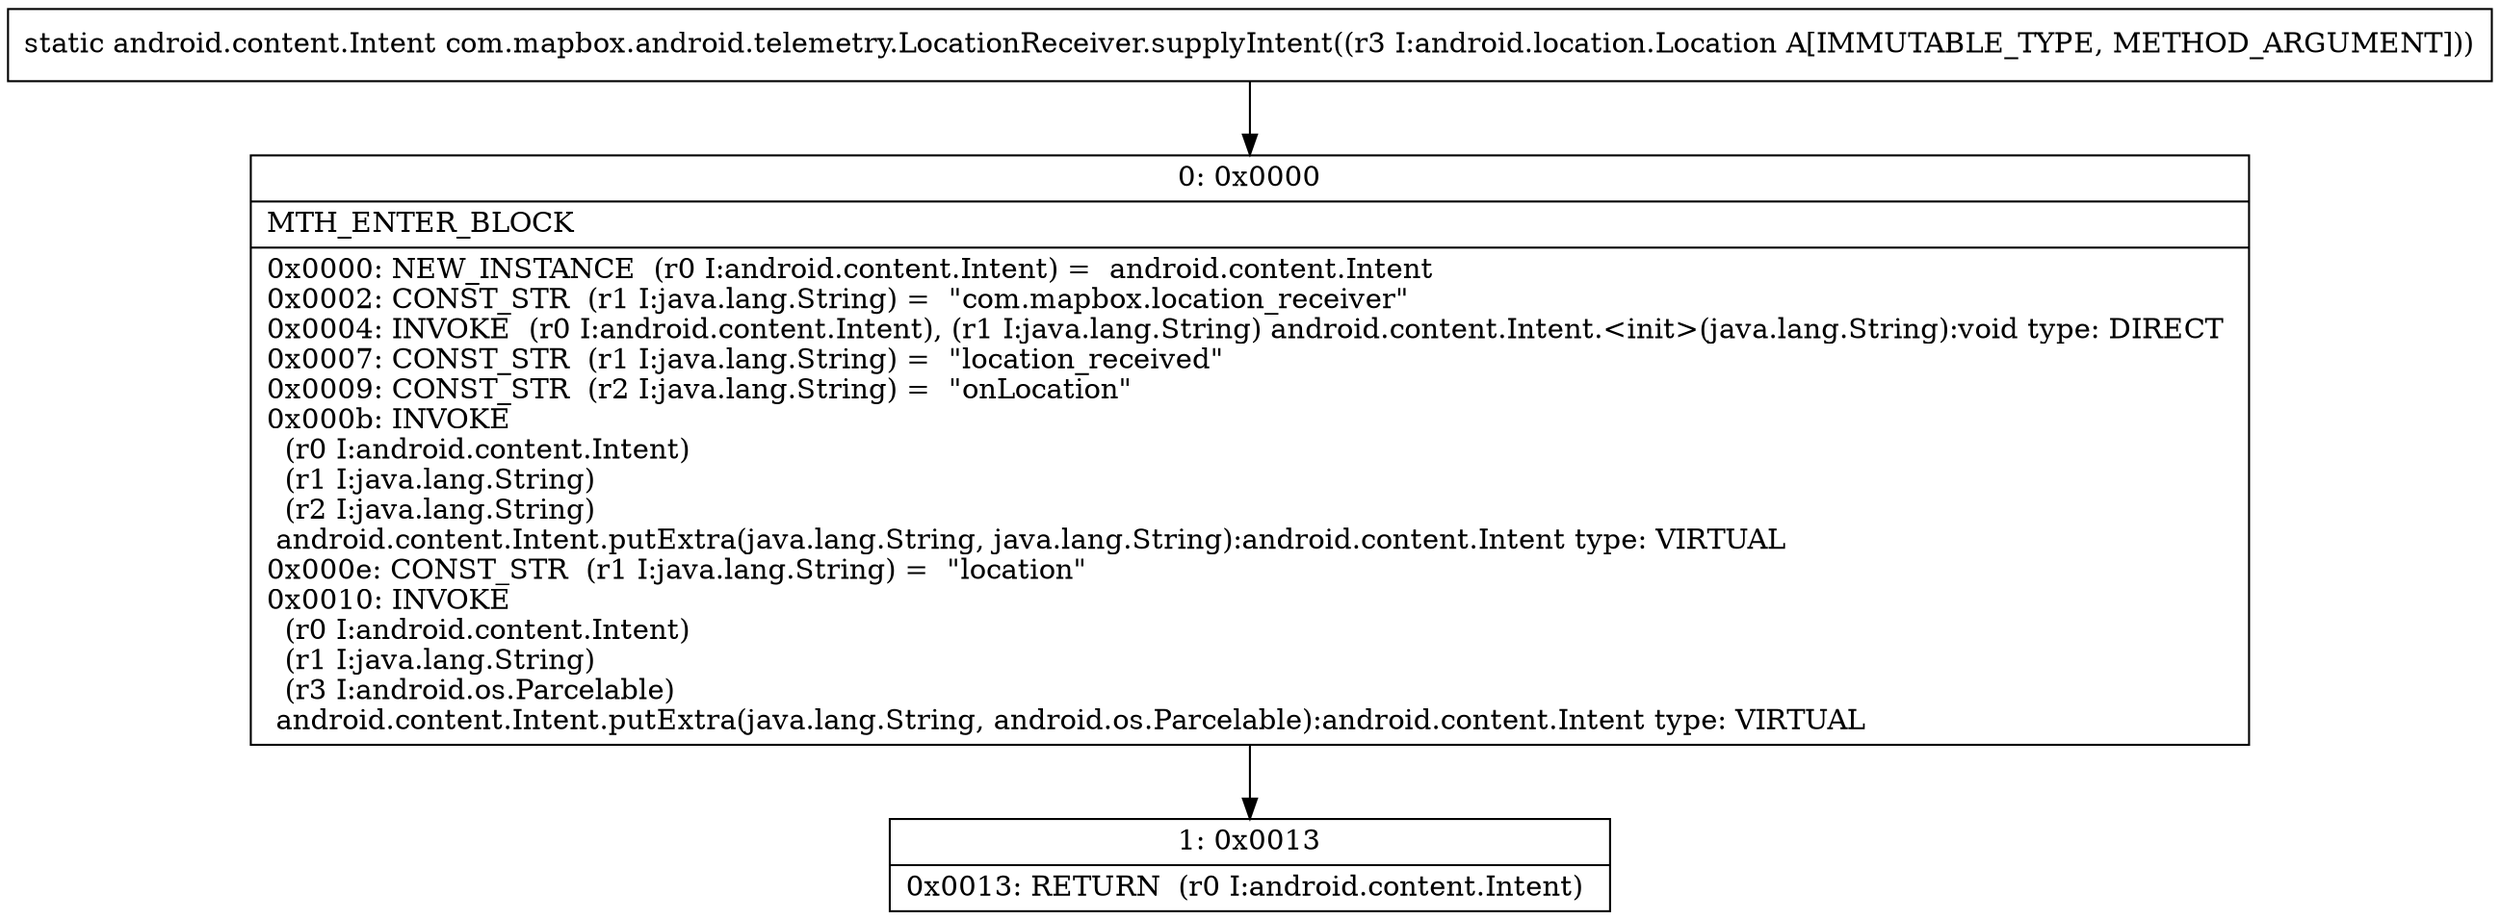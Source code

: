digraph "CFG forcom.mapbox.android.telemetry.LocationReceiver.supplyIntent(Landroid\/location\/Location;)Landroid\/content\/Intent;" {
Node_0 [shape=record,label="{0\:\ 0x0000|MTH_ENTER_BLOCK\l|0x0000: NEW_INSTANCE  (r0 I:android.content.Intent) =  android.content.Intent \l0x0002: CONST_STR  (r1 I:java.lang.String) =  \"com.mapbox.location_receiver\" \l0x0004: INVOKE  (r0 I:android.content.Intent), (r1 I:java.lang.String) android.content.Intent.\<init\>(java.lang.String):void type: DIRECT \l0x0007: CONST_STR  (r1 I:java.lang.String) =  \"location_received\" \l0x0009: CONST_STR  (r2 I:java.lang.String) =  \"onLocation\" \l0x000b: INVOKE  \l  (r0 I:android.content.Intent)\l  (r1 I:java.lang.String)\l  (r2 I:java.lang.String)\l android.content.Intent.putExtra(java.lang.String, java.lang.String):android.content.Intent type: VIRTUAL \l0x000e: CONST_STR  (r1 I:java.lang.String) =  \"location\" \l0x0010: INVOKE  \l  (r0 I:android.content.Intent)\l  (r1 I:java.lang.String)\l  (r3 I:android.os.Parcelable)\l android.content.Intent.putExtra(java.lang.String, android.os.Parcelable):android.content.Intent type: VIRTUAL \l}"];
Node_1 [shape=record,label="{1\:\ 0x0013|0x0013: RETURN  (r0 I:android.content.Intent) \l}"];
MethodNode[shape=record,label="{static android.content.Intent com.mapbox.android.telemetry.LocationReceiver.supplyIntent((r3 I:android.location.Location A[IMMUTABLE_TYPE, METHOD_ARGUMENT])) }"];
MethodNode -> Node_0;
Node_0 -> Node_1;
}

